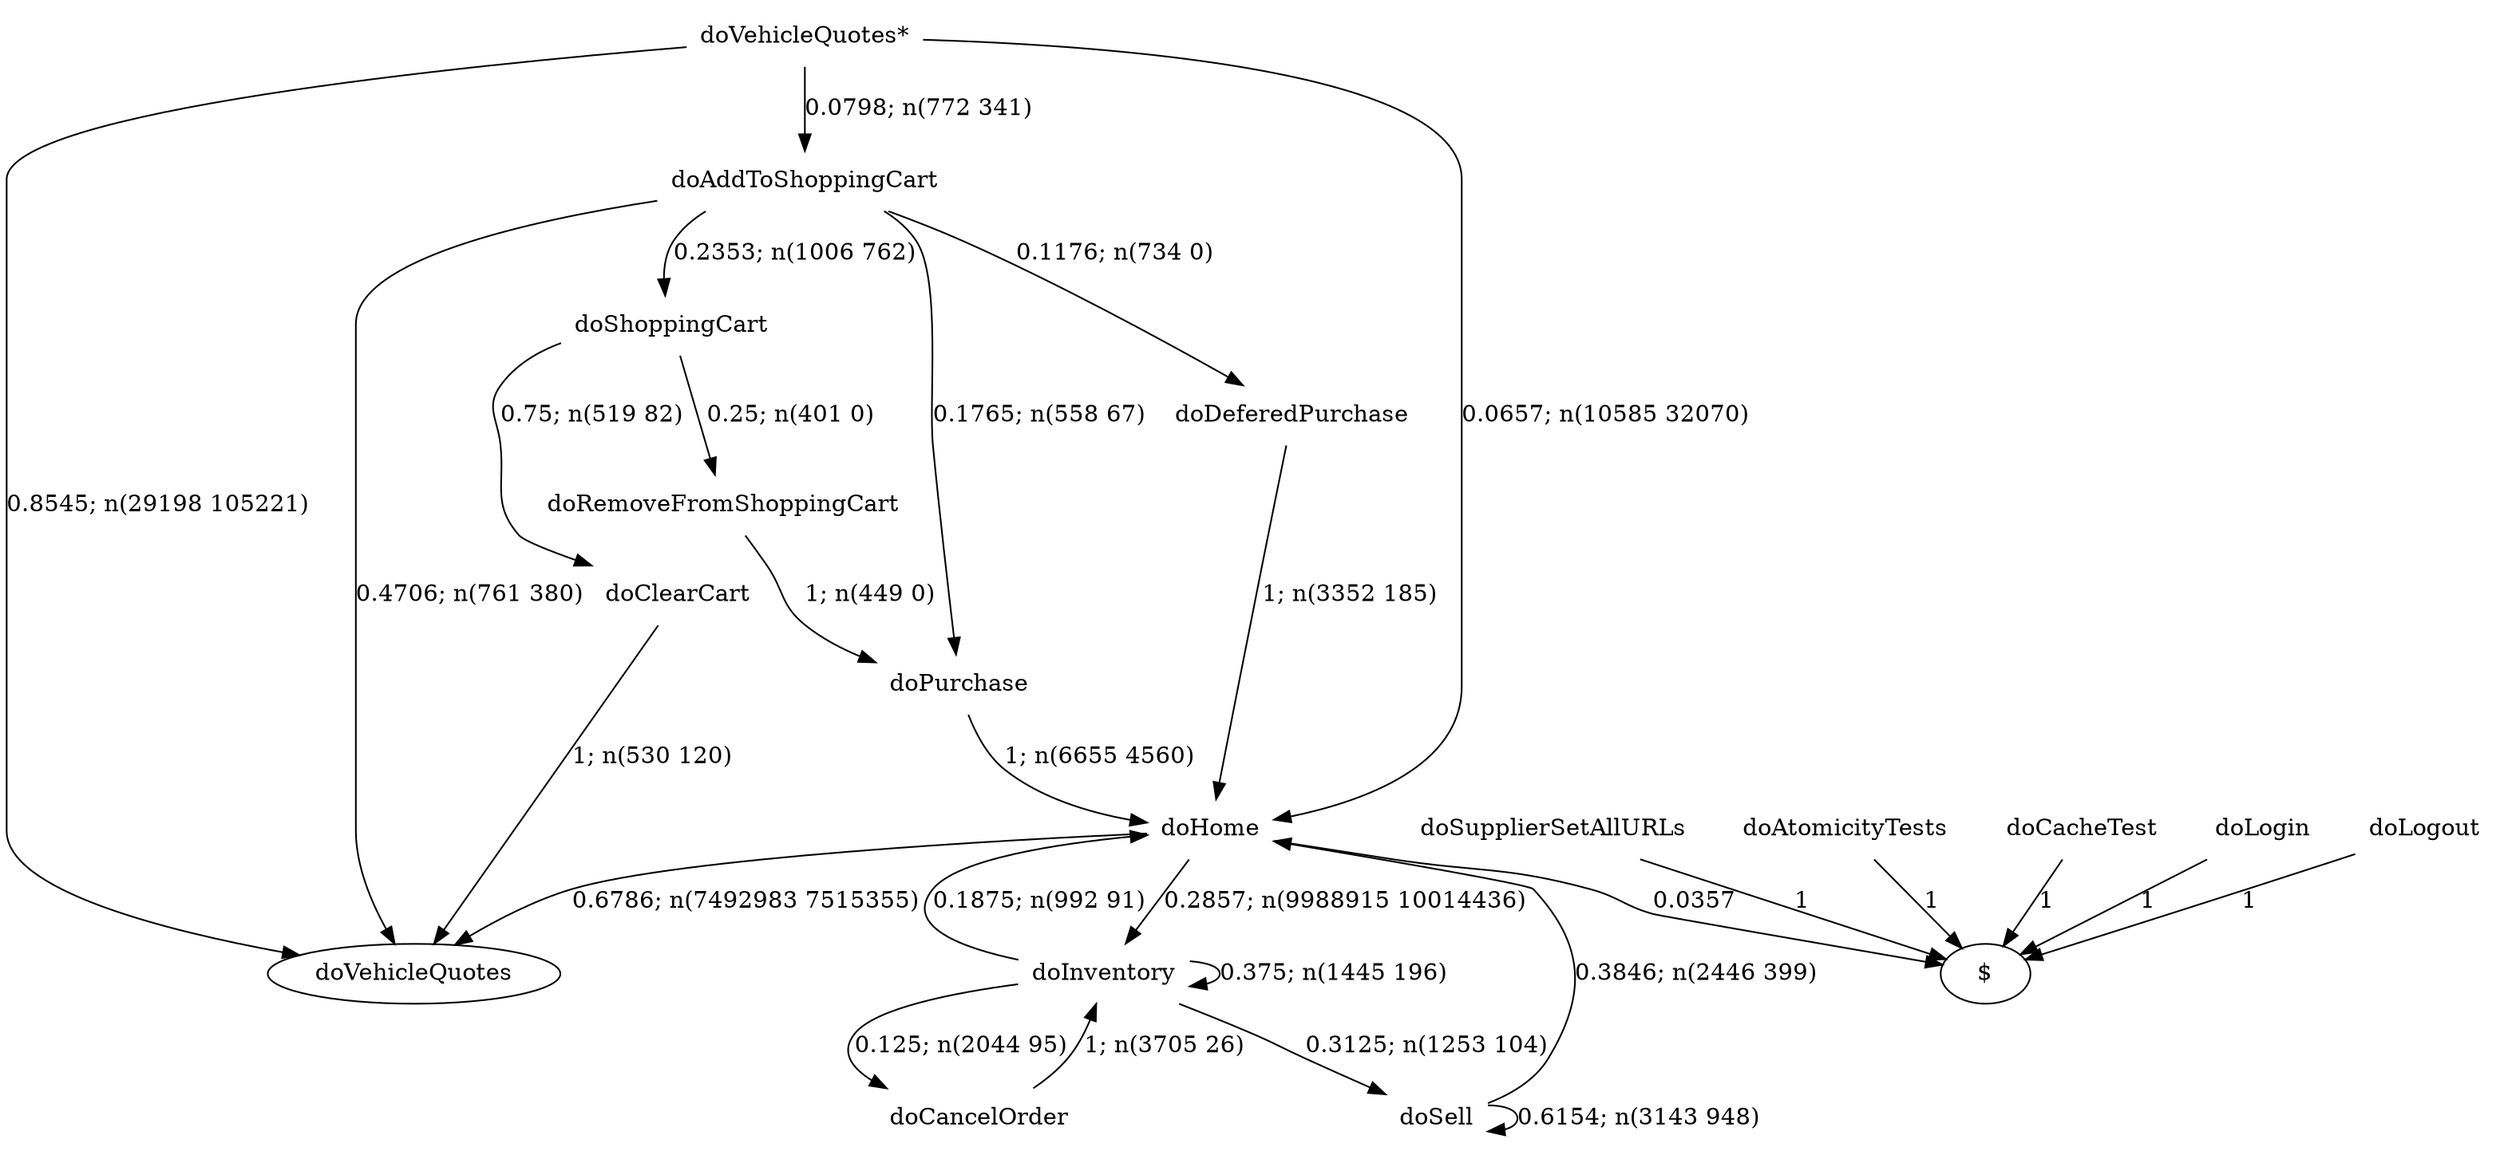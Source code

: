 digraph G {"doVehicleQuotes*" [label="doVehicleQuotes*",shape=none];"doSupplierSetAllURLs" [label="doSupplierSetAllURLs",shape=none];"doAtomicityTests" [label="doAtomicityTests",shape=none];"doCacheTest" [label="doCacheTest",shape=none];"doLogin" [label="doLogin",shape=none];"doAddToShoppingCart" [label="doAddToShoppingCart",shape=none];"doDeferedPurchase" [label="doDeferedPurchase",shape=none];"doHome" [label="doHome",shape=none];"doShoppingCart" [label="doShoppingCart",shape=none];"doClearCart" [label="doClearCart",shape=none];"doPurchase" [label="doPurchase",shape=none];"doInventory" [label="doInventory",shape=none];"doSell" [label="doSell",shape=none];"doLogout" [label="doLogout",shape=none];"doCancelOrder" [label="doCancelOrder",shape=none];"doRemoveFromShoppingCart" [label="doRemoveFromShoppingCart",shape=none];"doVehicleQuotes*"->"doVehicleQuotes" [style=solid,label="0.8545; n(29198 105221)"];"doVehicleQuotes*"->"doAddToShoppingCart" [style=solid,label="0.0798; n(772 341)"];"doVehicleQuotes*"->"doHome" [style=solid,label="0.0657; n(10585 32070)"];"doSupplierSetAllURLs"->"$" [style=solid,label="1"];"doAtomicityTests"->"$" [style=solid,label="1"];"doCacheTest"->"$" [style=solid,label="1"];"doLogin"->"$" [style=solid,label="1"];"doAddToShoppingCart"->"doVehicleQuotes" [style=solid,label="0.4706; n(761 380)"];"doAddToShoppingCart"->"doDeferedPurchase" [style=solid,label="0.1176; n(734 0)"];"doAddToShoppingCart"->"doShoppingCart" [style=solid,label="0.2353; n(1006 762)"];"doAddToShoppingCart"->"doPurchase" [style=solid,label="0.1765; n(558 67)"];"doDeferedPurchase"->"doHome" [style=solid,label="1; n(3352 185)"];"doHome"->"doVehicleQuotes" [style=solid,label="0.6786; n(7492983 7515355)"];"doHome"->"doInventory" [style=solid,label="0.2857; n(9988915 10014436)"];"doHome"->"$" [style=solid,label="0.0357"];"doShoppingCart"->"doClearCart" [style=solid,label="0.75; n(519 82)"];"doShoppingCart"->"doRemoveFromShoppingCart" [style=solid,label="0.25; n(401 0)"];"doClearCart"->"doVehicleQuotes" [style=solid,label="1; n(530 120)"];"doPurchase"->"doHome" [style=solid,label="1; n(6655 4560)"];"doInventory"->"doHome" [style=solid,label="0.1875; n(992 91)"];"doInventory"->"doInventory" [style=solid,label="0.375; n(1445 196)"];"doInventory"->"doSell" [style=solid,label="0.3125; n(1253 104)"];"doInventory"->"doCancelOrder" [style=solid,label="0.125; n(2044 95)"];"doSell"->"doHome" [style=solid,label="0.3846; n(2446 399)"];"doSell"->"doSell" [style=solid,label="0.6154; n(3143 948)"];"doLogout"->"$" [style=solid,label="1"];"doCancelOrder"->"doInventory" [style=solid,label="1; n(3705 26)"];"doRemoveFromShoppingCart"->"doPurchase" [style=solid,label="1; n(449 0)"];}